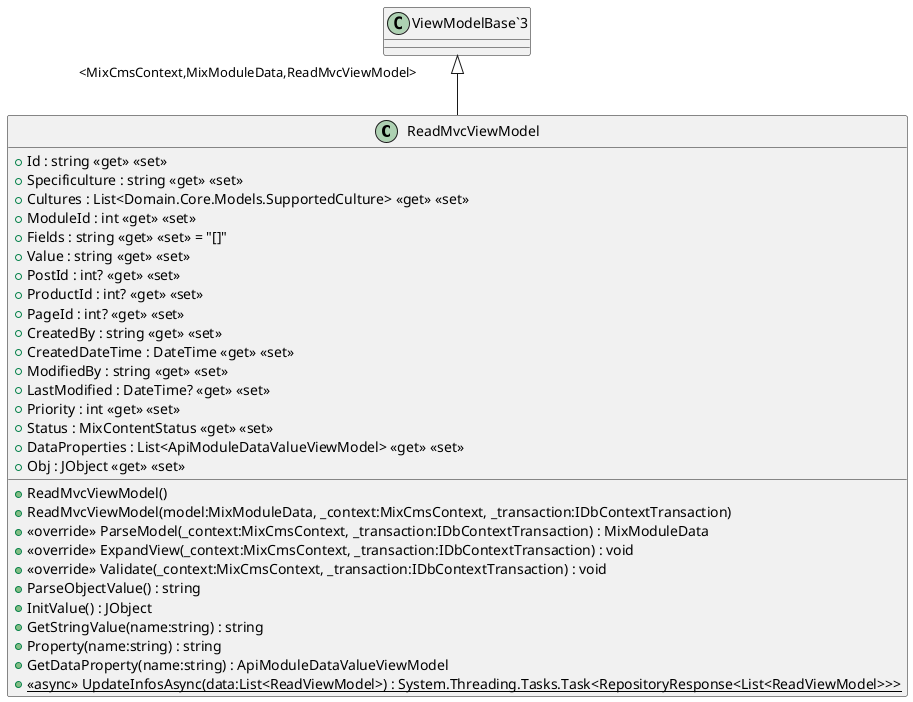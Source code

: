 @startuml
class ReadMvcViewModel {
    + Id : string <<get>> <<set>>
    + Specificulture : string <<get>> <<set>>
    + Cultures : List<Domain.Core.Models.SupportedCulture> <<get>> <<set>>
    + ModuleId : int <<get>> <<set>>
    + Fields : string <<get>> <<set>> = "[]"
    + Value : string <<get>> <<set>>
    + PostId : int? <<get>> <<set>>
    + ProductId : int? <<get>> <<set>>
    + PageId : int? <<get>> <<set>>
    + CreatedBy : string <<get>> <<set>>
    + CreatedDateTime : DateTime <<get>> <<set>>
    + ModifiedBy : string <<get>> <<set>>
    + LastModified : DateTime? <<get>> <<set>>
    + Priority : int <<get>> <<set>>
    + Status : MixContentStatus <<get>> <<set>>
    + DataProperties : List<ApiModuleDataValueViewModel> <<get>> <<set>>
    + Obj : JObject <<get>> <<set>>
    + ReadMvcViewModel()
    + ReadMvcViewModel(model:MixModuleData, _context:MixCmsContext, _transaction:IDbContextTransaction)
    + <<override>> ParseModel(_context:MixCmsContext, _transaction:IDbContextTransaction) : MixModuleData
    + <<override>> ExpandView(_context:MixCmsContext, _transaction:IDbContextTransaction) : void
    + <<override>> Validate(_context:MixCmsContext, _transaction:IDbContextTransaction) : void
    + ParseObjectValue() : string
    + InitValue() : JObject
    + GetStringValue(name:string) : string
    + Property(name:string) : string
    + GetDataProperty(name:string) : ApiModuleDataValueViewModel
    + {static} <<async>> UpdateInfosAsync(data:List<ReadViewModel>) : System.Threading.Tasks.Task<RepositoryResponse<List<ReadViewModel>>>
}
"ViewModelBase`3" "<MixCmsContext,MixModuleData,ReadMvcViewModel>" <|-- ReadMvcViewModel
@enduml
